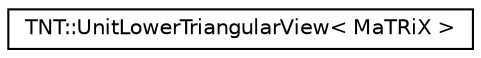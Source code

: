 digraph G
{
  edge [fontname="Helvetica",fontsize="10",labelfontname="Helvetica",labelfontsize="10"];
  node [fontname="Helvetica",fontsize="10",shape=record];
  rankdir=LR;
  Node1 [label="TNT::UnitLowerTriangularView\< MaTRiX \>",height=0.2,width=0.4,color="black", fillcolor="white", style="filled",URL="$df/d60/classTNT_1_1UnitLowerTriangularView.html"];
}
